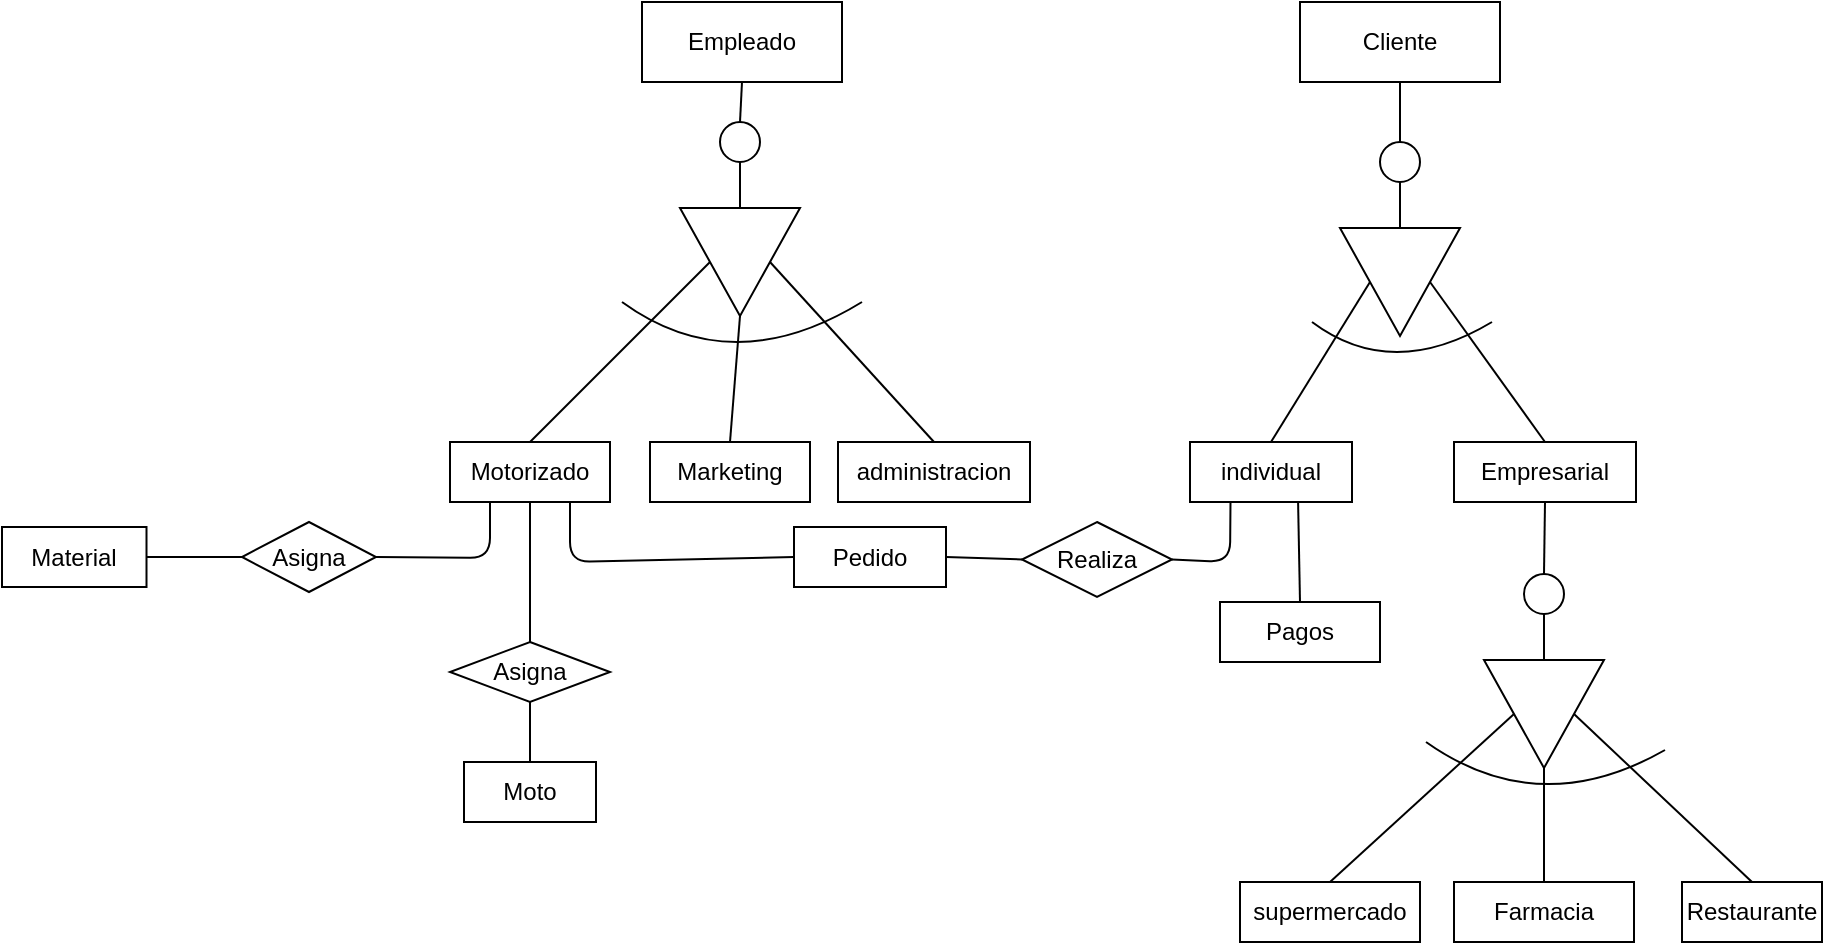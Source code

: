 <mxfile>
    <diagram id="76e0eHA5jCeiDigsD8rb" name="Página-1">
        <mxGraphModel dx="1982" dy="1604" grid="1" gridSize="10" guides="1" tooltips="1" connect="1" arrows="1" fold="1" page="1" pageScale="1" pageWidth="827" pageHeight="1169" math="0" shadow="0">
            <root>
                <mxCell id="0"/>
                <mxCell id="1" parent="0"/>
                <mxCell id="5" value="Empleado" style="whiteSpace=wrap;html=1;align=center;" parent="1" vertex="1">
                    <mxGeometry x="140" y="-870" width="100" height="40" as="geometry"/>
                </mxCell>
                <mxCell id="71" style="edgeStyle=none;html=1;exitX=0.5;exitY=1;exitDx=0;exitDy=0;entryX=0.5;entryY=0;entryDx=0;entryDy=0;endArrow=none;endFill=0;strokeWidth=1;" parent="1" source="6" target="74" edge="1">
                    <mxGeometry relative="1" as="geometry"/>
                </mxCell>
                <mxCell id="73" style="edgeStyle=none;html=1;exitX=0.25;exitY=1;exitDx=0;exitDy=0;entryX=1;entryY=0.5;entryDx=0;entryDy=0;endArrow=none;endFill=0;" parent="1" source="6" target="79" edge="1">
                    <mxGeometry relative="1" as="geometry">
                        <Array as="points">
                            <mxPoint x="64" y="-592"/>
                        </Array>
                    </mxGeometry>
                </mxCell>
                <mxCell id="84" style="html=1;exitX=0.75;exitY=1;exitDx=0;exitDy=0;entryX=0;entryY=0.5;entryDx=0;entryDy=0;endArrow=none;endFill=0;" parent="1" source="6" target="78" edge="1">
                    <mxGeometry relative="1" as="geometry">
                        <Array as="points">
                            <mxPoint x="104" y="-590"/>
                        </Array>
                    </mxGeometry>
                </mxCell>
                <mxCell id="6" value="Motorizado" style="whiteSpace=wrap;html=1;align=center;" parent="1" vertex="1">
                    <mxGeometry x="44" y="-650" width="80" height="30" as="geometry"/>
                </mxCell>
                <mxCell id="7" value="Empresarial" style="whiteSpace=wrap;html=1;align=center;" parent="1" vertex="1">
                    <mxGeometry x="546" y="-650" width="91" height="30" as="geometry"/>
                </mxCell>
                <mxCell id="8" value="Marketing" style="whiteSpace=wrap;html=1;align=center;" parent="1" vertex="1">
                    <mxGeometry x="144" y="-650" width="80" height="30" as="geometry"/>
                </mxCell>
                <mxCell id="9" value="administracion" style="whiteSpace=wrap;html=1;align=center;" parent="1" vertex="1">
                    <mxGeometry x="238" y="-650" width="96" height="30" as="geometry"/>
                </mxCell>
                <mxCell id="10" value="Material" style="whiteSpace=wrap;html=1;align=center;" parent="1" vertex="1">
                    <mxGeometry x="-180" y="-607.5" width="72.25" height="30" as="geometry"/>
                </mxCell>
                <mxCell id="11" value="Cliente" style="whiteSpace=wrap;html=1;align=center;" parent="1" vertex="1">
                    <mxGeometry x="469" y="-870" width="100" height="40" as="geometry"/>
                </mxCell>
                <mxCell id="52" style="edgeStyle=none;html=1;exitX=0;exitY=0.5;exitDx=0;exitDy=0;entryX=0.5;entryY=1;entryDx=0;entryDy=0;endArrow=none;endFill=0;" parent="1" source="56" target="58" edge="1">
                    <mxGeometry relative="1" as="geometry"/>
                </mxCell>
                <mxCell id="53" style="edgeStyle=none;html=1;exitX=0.5;exitY=1;exitDx=0;exitDy=0;endArrow=none;endFill=0;entryX=0.5;entryY=0;entryDx=0;entryDy=0;" parent="1" source="56" target="6" edge="1">
                    <mxGeometry relative="1" as="geometry">
                        <mxPoint x="145" y="-680" as="targetPoint"/>
                    </mxGeometry>
                </mxCell>
                <mxCell id="54" style="edgeStyle=none;html=1;exitX=0.5;exitY=0;exitDx=0;exitDy=0;endArrow=none;endFill=0;entryX=0.5;entryY=0;entryDx=0;entryDy=0;" parent="1" source="56" target="9" edge="1">
                    <mxGeometry relative="1" as="geometry">
                        <mxPoint x="235" y="-680" as="targetPoint"/>
                    </mxGeometry>
                </mxCell>
                <mxCell id="55" style="edgeStyle=none;html=1;exitX=1;exitY=0.5;exitDx=0;exitDy=0;endArrow=none;endFill=0;entryX=0.5;entryY=0;entryDx=0;entryDy=0;" parent="1" source="56" target="8" edge="1">
                    <mxGeometry relative="1" as="geometry">
                        <mxPoint x="189" y="-670" as="targetPoint"/>
                    </mxGeometry>
                </mxCell>
                <mxCell id="56" value="" style="triangle;whiteSpace=wrap;html=1;rotation=90;" parent="1" vertex="1">
                    <mxGeometry x="162" y="-770" width="54" height="60" as="geometry"/>
                </mxCell>
                <mxCell id="57" style="edgeStyle=none;html=1;exitX=0.5;exitY=0;exitDx=0;exitDy=0;endArrow=none;endFill=0;entryX=0.5;entryY=1;entryDx=0;entryDy=0;" parent="1" source="58" target="5" edge="1">
                    <mxGeometry relative="1" as="geometry">
                        <mxPoint x="189" y="-820" as="targetPoint"/>
                    </mxGeometry>
                </mxCell>
                <mxCell id="58" value="" style="ellipse;whiteSpace=wrap;html=1;aspect=fixed;" parent="1" vertex="1">
                    <mxGeometry x="179" y="-810" width="20" height="20" as="geometry"/>
                </mxCell>
                <mxCell id="59" value="" style="endArrow=none;html=1;rounded=0;curved=1;" parent="1" edge="1">
                    <mxGeometry width="50" height="50" relative="1" as="geometry">
                        <mxPoint x="130" y="-720" as="sourcePoint"/>
                        <mxPoint x="250" y="-720" as="targetPoint"/>
                        <Array as="points">
                            <mxPoint x="185" y="-680"/>
                        </Array>
                    </mxGeometry>
                </mxCell>
                <mxCell id="60" style="edgeStyle=none;html=1;exitX=0;exitY=0.5;exitDx=0;exitDy=0;entryX=0.5;entryY=1;entryDx=0;entryDy=0;endArrow=none;endFill=0;" parent="1" source="64" target="66" edge="1">
                    <mxGeometry relative="1" as="geometry"/>
                </mxCell>
                <mxCell id="61" style="edgeStyle=none;html=1;exitX=0.5;exitY=0;exitDx=0;exitDy=0;endArrow=none;endFill=0;entryX=0.5;entryY=0;entryDx=0;entryDy=0;" parent="1" source="64" target="7" edge="1">
                    <mxGeometry relative="1" as="geometry">
                        <mxPoint x="475" y="-670" as="targetPoint"/>
                    </mxGeometry>
                </mxCell>
                <mxCell id="62" style="edgeStyle=none;html=1;exitX=0.5;exitY=1;exitDx=0;exitDy=0;endArrow=none;endFill=0;entryX=0.5;entryY=0;entryDx=0;entryDy=0;" parent="1" source="64" target="68" edge="1">
                    <mxGeometry relative="1" as="geometry">
                        <mxPoint x="565" y="-670" as="targetPoint"/>
                    </mxGeometry>
                </mxCell>
                <mxCell id="64" value="" style="triangle;whiteSpace=wrap;html=1;rotation=90;" parent="1" vertex="1">
                    <mxGeometry x="492" y="-760" width="54" height="60" as="geometry"/>
                </mxCell>
                <mxCell id="65" style="edgeStyle=none;html=1;exitX=0.5;exitY=0;exitDx=0;exitDy=0;endArrow=none;endFill=0;entryX=0.5;entryY=1;entryDx=0;entryDy=0;" parent="1" source="66" target="11" edge="1">
                    <mxGeometry relative="1" as="geometry">
                        <mxPoint x="519" y="-830" as="targetPoint"/>
                    </mxGeometry>
                </mxCell>
                <mxCell id="66" value="" style="ellipse;whiteSpace=wrap;html=1;aspect=fixed;" parent="1" vertex="1">
                    <mxGeometry x="509" y="-800" width="20" height="20" as="geometry"/>
                </mxCell>
                <mxCell id="67" value="" style="endArrow=none;html=1;rounded=0;curved=1;" parent="1" edge="1">
                    <mxGeometry width="50" height="50" relative="1" as="geometry">
                        <mxPoint x="475" y="-710" as="sourcePoint"/>
                        <mxPoint x="565" y="-710" as="targetPoint"/>
                        <Array as="points">
                            <mxPoint x="515" y="-680"/>
                        </Array>
                    </mxGeometry>
                </mxCell>
                <mxCell id="77" style="edgeStyle=none;html=1;exitX=0.667;exitY=0.967;exitDx=0;exitDy=0;entryX=0.5;entryY=0;entryDx=0;entryDy=0;endArrow=none;endFill=0;exitPerimeter=0;" parent="1" source="68" target="76" edge="1">
                    <mxGeometry relative="1" as="geometry"/>
                </mxCell>
                <mxCell id="68" value="individual" style="whiteSpace=wrap;html=1;align=center;" parent="1" vertex="1">
                    <mxGeometry x="414" y="-650" width="81" height="30" as="geometry"/>
                </mxCell>
                <mxCell id="75" style="edgeStyle=none;html=1;exitX=0.5;exitY=0;exitDx=0;exitDy=0;entryX=0.5;entryY=1;entryDx=0;entryDy=0;endArrow=none;endFill=0;" parent="1" source="69" target="74" edge="1">
                    <mxGeometry relative="1" as="geometry"/>
                </mxCell>
                <mxCell id="69" value="Moto" style="whiteSpace=wrap;html=1;align=center;" parent="1" vertex="1">
                    <mxGeometry x="51" y="-490" width="66" height="30" as="geometry"/>
                </mxCell>
                <mxCell id="70" value="Restaurante" style="whiteSpace=wrap;html=1;align=center;" parent="1" vertex="1">
                    <mxGeometry x="660" y="-430" width="70" height="30" as="geometry"/>
                </mxCell>
                <mxCell id="74" value="Asigna" style="shape=rhombus;perimeter=rhombusPerimeter;whiteSpace=wrap;html=1;align=center;" parent="1" vertex="1">
                    <mxGeometry x="44" y="-550" width="80" height="30" as="geometry"/>
                </mxCell>
                <mxCell id="76" value="Pagos" style="whiteSpace=wrap;html=1;align=center;" parent="1" vertex="1">
                    <mxGeometry x="429" y="-570" width="80" height="30" as="geometry"/>
                </mxCell>
                <mxCell id="81" style="edgeStyle=none;html=1;exitX=1;exitY=0.5;exitDx=0;exitDy=0;entryX=0.25;entryY=1;entryDx=0;entryDy=0;endArrow=none;endFill=0;" parent="1" source="86" target="68" edge="1">
                    <mxGeometry relative="1" as="geometry">
                        <Array as="points">
                            <mxPoint x="434" y="-590"/>
                        </Array>
                    </mxGeometry>
                </mxCell>
                <mxCell id="78" value="Pedido" style="whiteSpace=wrap;html=1;align=center;" parent="1" vertex="1">
                    <mxGeometry x="216" y="-607.5" width="76" height="30" as="geometry"/>
                </mxCell>
                <mxCell id="80" style="edgeStyle=none;html=1;exitX=0;exitY=0.5;exitDx=0;exitDy=0;entryX=1;entryY=0.5;entryDx=0;entryDy=0;endArrow=none;endFill=0;" parent="1" source="79" target="10" edge="1">
                    <mxGeometry relative="1" as="geometry"/>
                </mxCell>
                <mxCell id="79" value="Asigna" style="shape=rhombus;perimeter=rhombusPerimeter;whiteSpace=wrap;html=1;align=center;" parent="1" vertex="1">
                    <mxGeometry x="-60" y="-610" width="67" height="35" as="geometry"/>
                </mxCell>
                <mxCell id="85" value="Farmacia" style="whiteSpace=wrap;html=1;align=center;" parent="1" vertex="1">
                    <mxGeometry x="546" y="-430" width="90" height="30" as="geometry"/>
                </mxCell>
                <mxCell id="87" value="" style="edgeStyle=none;html=1;exitX=1;exitY=0.5;exitDx=0;exitDy=0;entryX=0;entryY=0.5;entryDx=0;entryDy=0;endArrow=none;endFill=0;" edge="1" parent="1" source="78" target="86">
                    <mxGeometry relative="1" as="geometry">
                        <Array as="points"/>
                        <mxPoint x="292" y="-592" as="sourcePoint"/>
                        <mxPoint x="434" y="-620" as="targetPoint"/>
                    </mxGeometry>
                </mxCell>
                <mxCell id="86" value="Realiza" style="shape=rhombus;perimeter=rhombusPerimeter;whiteSpace=wrap;html=1;align=center;" vertex="1" parent="1">
                    <mxGeometry x="330" y="-610" width="75" height="37.5" as="geometry"/>
                </mxCell>
                <mxCell id="90" style="edgeStyle=none;html=1;exitX=0;exitY=0.5;exitDx=0;exitDy=0;entryX=0.5;entryY=1;entryDx=0;entryDy=0;endArrow=none;endFill=0;" edge="1" source="94" target="96" parent="1">
                    <mxGeometry relative="1" as="geometry"/>
                </mxCell>
                <mxCell id="91" style="edgeStyle=none;html=1;exitX=0.5;exitY=1;exitDx=0;exitDy=0;endArrow=none;endFill=0;entryX=0.5;entryY=0;entryDx=0;entryDy=0;" edge="1" source="94" parent="1" target="98">
                    <mxGeometry relative="1" as="geometry">
                        <mxPoint x="547" y="-454" as="targetPoint"/>
                    </mxGeometry>
                </mxCell>
                <mxCell id="92" style="edgeStyle=none;html=1;exitX=0.5;exitY=0;exitDx=0;exitDy=0;endArrow=none;endFill=0;entryX=0.5;entryY=0;entryDx=0;entryDy=0;" edge="1" source="94" parent="1" target="70">
                    <mxGeometry relative="1" as="geometry">
                        <mxPoint x="637" y="-454" as="targetPoint"/>
                    </mxGeometry>
                </mxCell>
                <mxCell id="93" style="edgeStyle=none;html=1;exitX=1;exitY=0.5;exitDx=0;exitDy=0;endArrow=none;endFill=0;entryX=0.5;entryY=0;entryDx=0;entryDy=0;" edge="1" source="94" parent="1" target="85">
                    <mxGeometry relative="1" as="geometry">
                        <mxPoint x="591" y="-444" as="targetPoint"/>
                    </mxGeometry>
                </mxCell>
                <mxCell id="94" value="" style="triangle;whiteSpace=wrap;html=1;rotation=90;" vertex="1" parent="1">
                    <mxGeometry x="564" y="-544" width="54" height="60" as="geometry"/>
                </mxCell>
                <mxCell id="95" style="edgeStyle=none;html=1;exitX=0.5;exitY=0;exitDx=0;exitDy=0;endArrow=none;endFill=0;entryX=0.5;entryY=1;entryDx=0;entryDy=0;" edge="1" source="96" parent="1" target="7">
                    <mxGeometry relative="1" as="geometry">
                        <mxPoint x="594" y="-607.5" as="targetPoint"/>
                    </mxGeometry>
                </mxCell>
                <mxCell id="96" value="" style="ellipse;whiteSpace=wrap;html=1;aspect=fixed;" vertex="1" parent="1">
                    <mxGeometry x="581" y="-584" width="20" height="20" as="geometry"/>
                </mxCell>
                <mxCell id="97" value="" style="endArrow=none;html=1;rounded=0;curved=1;" edge="1" parent="1">
                    <mxGeometry width="50" height="50" relative="1" as="geometry">
                        <mxPoint x="532" y="-500" as="sourcePoint"/>
                        <mxPoint x="651.5" y="-496" as="targetPoint"/>
                        <Array as="points">
                            <mxPoint x="588.5" y="-460"/>
                        </Array>
                    </mxGeometry>
                </mxCell>
                <mxCell id="98" value="supermercado" style="whiteSpace=wrap;html=1;align=center;" vertex="1" parent="1">
                    <mxGeometry x="439" y="-430" width="90" height="30" as="geometry"/>
                </mxCell>
            </root>
        </mxGraphModel>
    </diagram>
</mxfile>